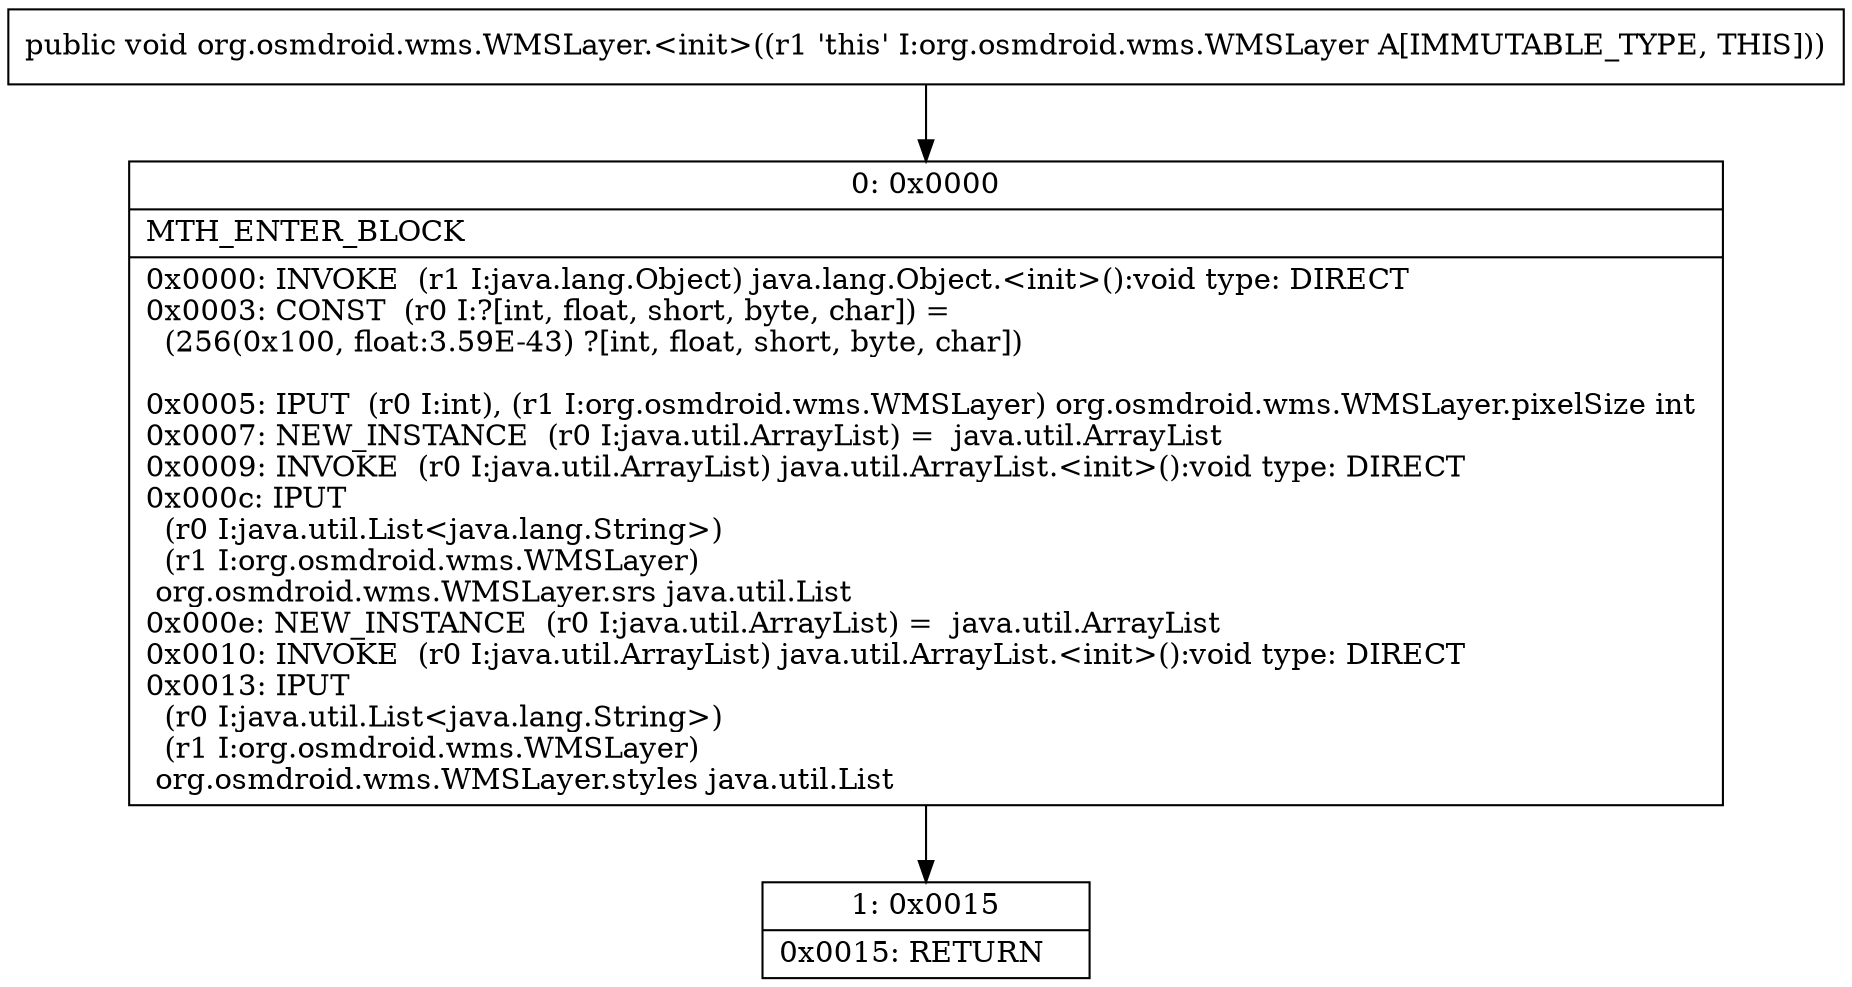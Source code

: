 digraph "CFG fororg.osmdroid.wms.WMSLayer.\<init\>()V" {
Node_0 [shape=record,label="{0\:\ 0x0000|MTH_ENTER_BLOCK\l|0x0000: INVOKE  (r1 I:java.lang.Object) java.lang.Object.\<init\>():void type: DIRECT \l0x0003: CONST  (r0 I:?[int, float, short, byte, char]) = \l  (256(0x100, float:3.59E\-43) ?[int, float, short, byte, char])\l \l0x0005: IPUT  (r0 I:int), (r1 I:org.osmdroid.wms.WMSLayer) org.osmdroid.wms.WMSLayer.pixelSize int \l0x0007: NEW_INSTANCE  (r0 I:java.util.ArrayList) =  java.util.ArrayList \l0x0009: INVOKE  (r0 I:java.util.ArrayList) java.util.ArrayList.\<init\>():void type: DIRECT \l0x000c: IPUT  \l  (r0 I:java.util.List\<java.lang.String\>)\l  (r1 I:org.osmdroid.wms.WMSLayer)\l org.osmdroid.wms.WMSLayer.srs java.util.List \l0x000e: NEW_INSTANCE  (r0 I:java.util.ArrayList) =  java.util.ArrayList \l0x0010: INVOKE  (r0 I:java.util.ArrayList) java.util.ArrayList.\<init\>():void type: DIRECT \l0x0013: IPUT  \l  (r0 I:java.util.List\<java.lang.String\>)\l  (r1 I:org.osmdroid.wms.WMSLayer)\l org.osmdroid.wms.WMSLayer.styles java.util.List \l}"];
Node_1 [shape=record,label="{1\:\ 0x0015|0x0015: RETURN   \l}"];
MethodNode[shape=record,label="{public void org.osmdroid.wms.WMSLayer.\<init\>((r1 'this' I:org.osmdroid.wms.WMSLayer A[IMMUTABLE_TYPE, THIS])) }"];
MethodNode -> Node_0;
Node_0 -> Node_1;
}

